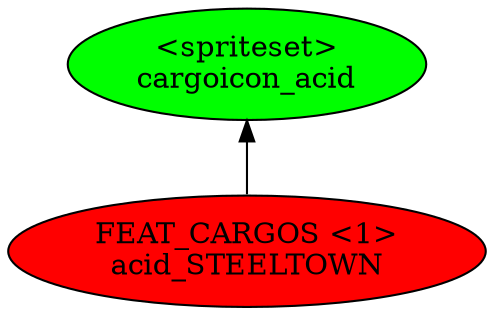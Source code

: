 digraph {
rankdir="BT"
cargoicon_acid [fillcolor=green style="filled" label="<spriteset>\ncargoicon_acid"]
acid_STEELTOWN [fillcolor=red style="filled" label="FEAT_CARGOS <1>\nacid_STEELTOWN"]
acid_STEELTOWN->cargoicon_acid
}
